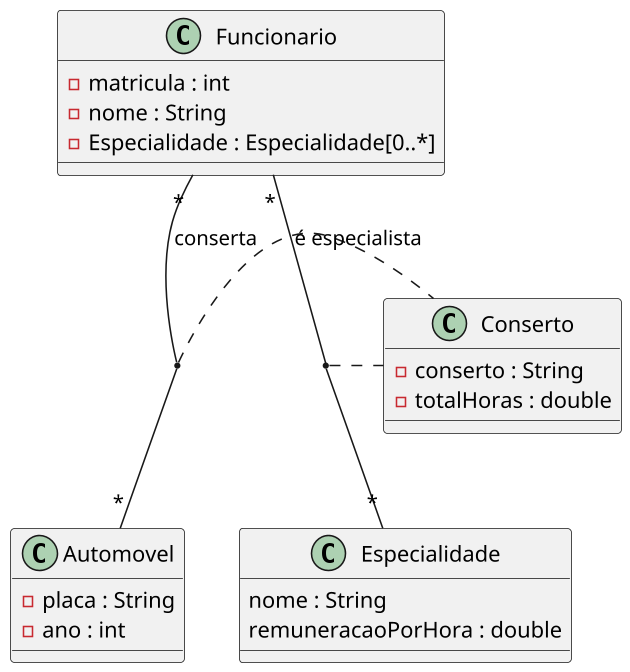 @startuml

skinparam defaultFontName Hasklig
skinparam dpi 150

Funcionario "*" -- "*" Automovel : conserta
Funcionario "*" -- "*" Especialidade : é especialista
(Funcionario, Automovel) .. Conserto
(Funcionario, Especialidade) .. Conserto

class Conserto {
  - conserto : String
  - totalHoras : double
}

class Funcionario {
  - matricula : int
  - nome : String
  - Especialidade : Especialidade[0..*]
}

class Automovel {
  - placa : String
  - ano : int
}

class Especialidade {
  nome : String
  remuneracaoPorHora : double
}

@enduml